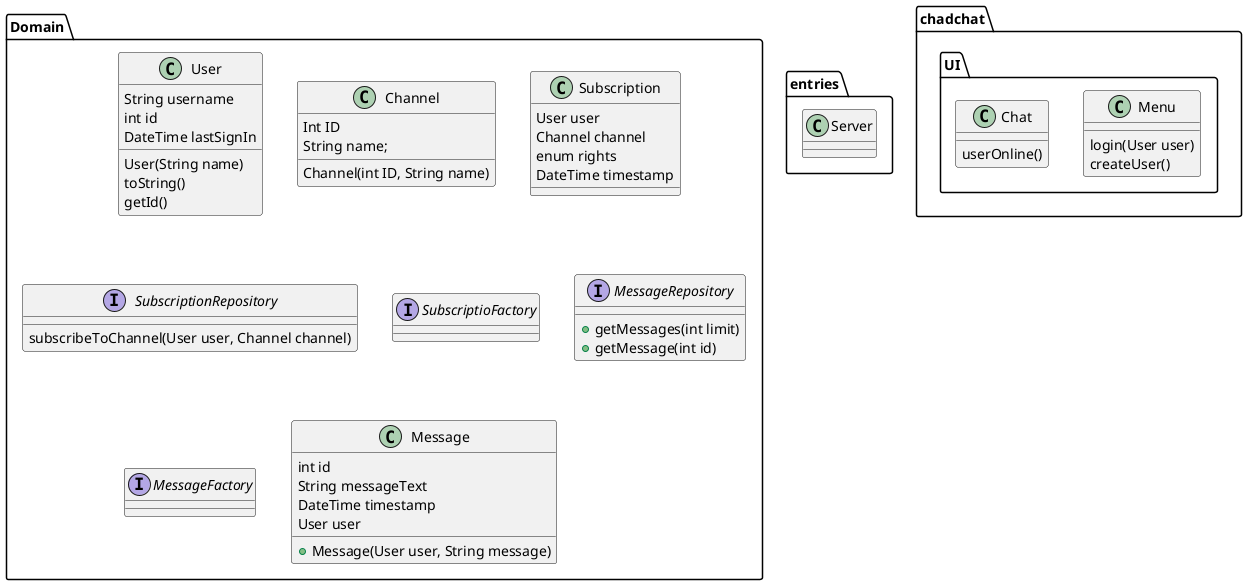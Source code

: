 @startuml


package "Domain" {
class User {
String username
int id
DateTime lastSignIn

User(String name)
toString()
getId()
}

class Channel {
Int ID
String name;
Channel(int ID, String name)


}

class Subscription {
User user
Channel channel
enum rights
DateTime timestamp
}

interface SubscriptionRepository{
subscribeToChannel(User user, Channel channel)
}

interface SubscriptioFactory{

}

interface MessageRepository {
+getMessages(int limit)
+getMessage(int id)
}

interface MessageFactory{

}

class Message {
int id
String messageText
DateTime timestamp
User user
+Message(User user, String message)
}
}

package "entries" {
class Server {
}
}

package chadchat.UI {
class Menu {
login(User user)
createUser()
}
class Chat {

userOnline()
}

}






@enduml